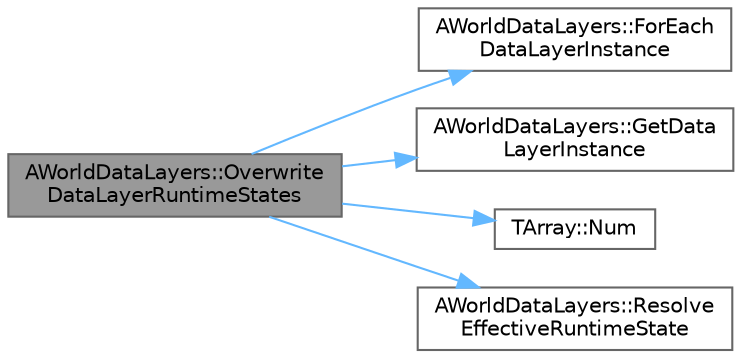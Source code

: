 digraph "AWorldDataLayers::OverwriteDataLayerRuntimeStates"
{
 // INTERACTIVE_SVG=YES
 // LATEX_PDF_SIZE
  bgcolor="transparent";
  edge [fontname=Helvetica,fontsize=10,labelfontname=Helvetica,labelfontsize=10];
  node [fontname=Helvetica,fontsize=10,shape=box,height=0.2,width=0.4];
  rankdir="LR";
  Node1 [id="Node000001",label="AWorldDataLayers::Overwrite\lDataLayerRuntimeStates",height=0.2,width=0.4,color="gray40", fillcolor="grey60", style="filled", fontcolor="black",tooltip=" "];
  Node1 -> Node2 [id="edge1_Node000001_Node000002",color="steelblue1",style="solid",tooltip=" "];
  Node2 [id="Node000002",label="AWorldDataLayers::ForEach\lDataLayerInstance",height=0.2,width=0.4,color="grey40", fillcolor="white", style="filled",URL="$d8/dbc/classAWorldDataLayers.html#a99a739db9abfe107d5b5456108e463ec",tooltip=" "];
  Node1 -> Node3 [id="edge2_Node000001_Node000003",color="steelblue1",style="solid",tooltip=" "];
  Node3 [id="Node000003",label="AWorldDataLayers::GetData\lLayerInstance",height=0.2,width=0.4,color="grey40", fillcolor="white", style="filled",URL="$d8/dbc/classAWorldDataLayers.html#a2dabd060dbc9d94522e01355a49ae3ca",tooltip=" "];
  Node1 -> Node4 [id="edge3_Node000001_Node000004",color="steelblue1",style="solid",tooltip=" "];
  Node4 [id="Node000004",label="TArray::Num",height=0.2,width=0.4,color="grey40", fillcolor="white", style="filled",URL="$d4/d52/classTArray.html#adcbf9ca48677a9c0c3830cd862dd40d8",tooltip="Returns number of elements in array."];
  Node1 -> Node5 [id="edge4_Node000001_Node000005",color="steelblue1",style="solid",tooltip=" "];
  Node5 [id="Node000005",label="AWorldDataLayers::Resolve\lEffectiveRuntimeState",height=0.2,width=0.4,color="grey40", fillcolor="white", style="filled",URL="$d8/dbc/classAWorldDataLayers.html#af26587294d372724d6bc0866e81019fe",tooltip=" "];
}
